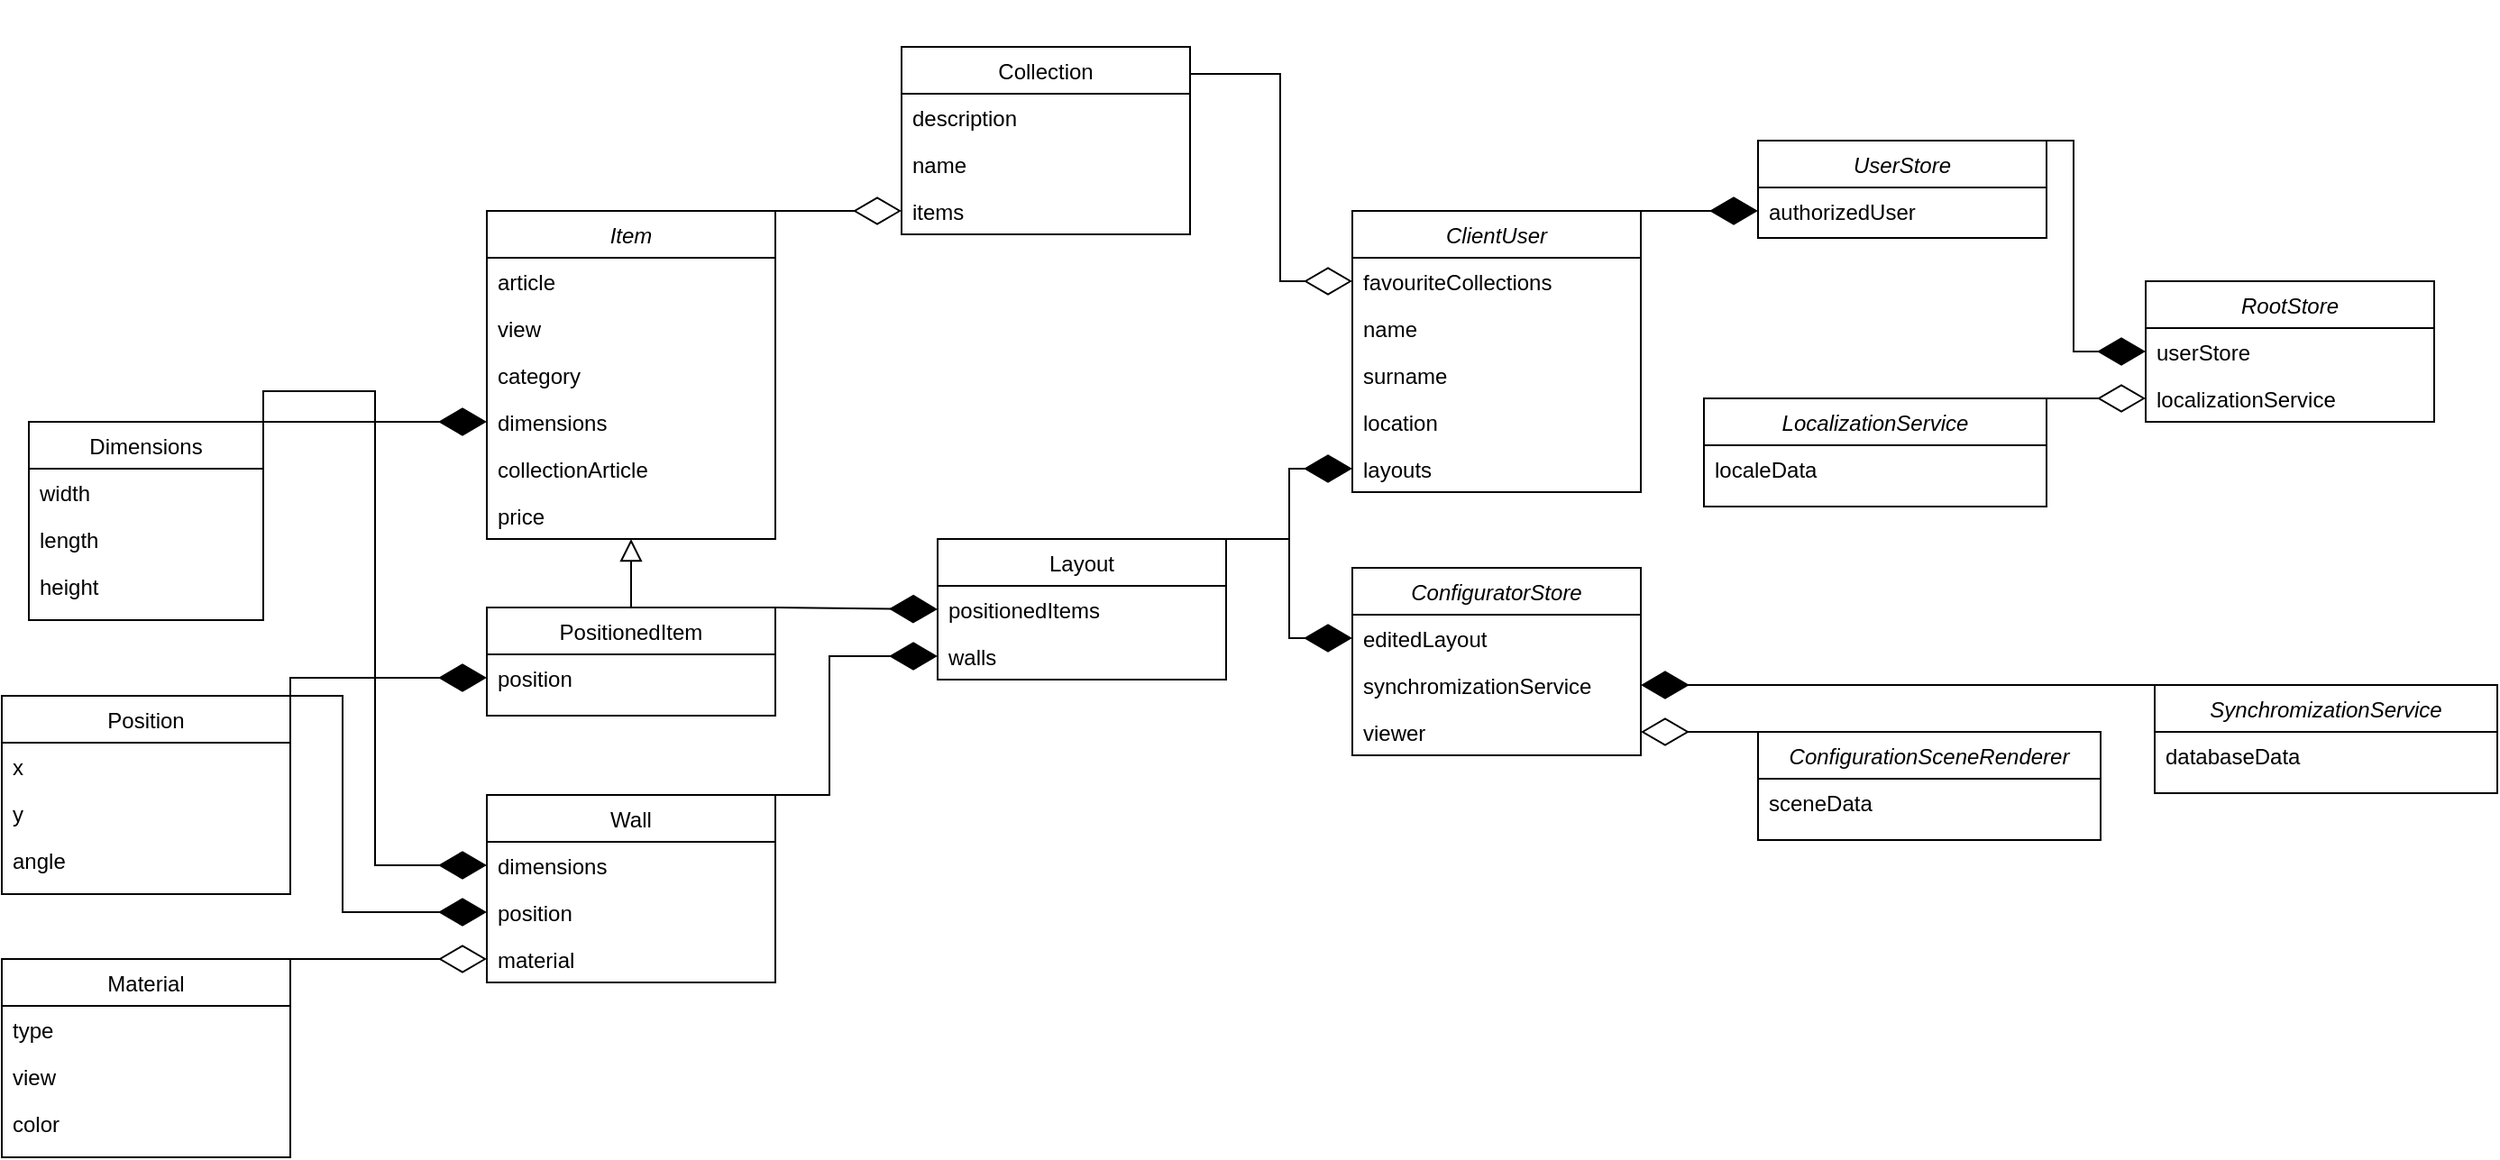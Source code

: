 <mxfile version="22.0.4" type="device">
  <diagram id="C5RBs43oDa-KdzZeNtuy" name="Page-1">
    <mxGraphModel dx="2469" dy="915" grid="1" gridSize="10" guides="1" tooltips="1" connect="1" arrows="1" fold="1" page="1" pageScale="1" pageWidth="827" pageHeight="1169" math="0" shadow="0">
      <root>
        <mxCell id="WIyWlLk6GJQsqaUBKTNV-0" />
        <mxCell id="WIyWlLk6GJQsqaUBKTNV-1" parent="WIyWlLk6GJQsqaUBKTNV-0" />
        <mxCell id="zkfFHV4jXpPFQw0GAbJ--0" value="Item" style="swimlane;fontStyle=2;align=center;verticalAlign=top;childLayout=stackLayout;horizontal=1;startSize=26;horizontalStack=0;resizeParent=1;resizeLast=0;collapsible=1;marginBottom=0;rounded=0;shadow=0;strokeWidth=1;" parent="WIyWlLk6GJQsqaUBKTNV-1" vertex="1">
          <mxGeometry x="220" y="120" width="160" height="182" as="geometry">
            <mxRectangle x="220" y="120" width="160" height="26" as="alternateBounds" />
          </mxGeometry>
        </mxCell>
        <mxCell id="zkfFHV4jXpPFQw0GAbJ--1" value="article" style="text;align=left;verticalAlign=top;spacingLeft=4;spacingRight=4;overflow=hidden;rotatable=0;points=[[0,0.5],[1,0.5]];portConstraint=eastwest;" parent="zkfFHV4jXpPFQw0GAbJ--0" vertex="1">
          <mxGeometry y="26" width="160" height="26" as="geometry" />
        </mxCell>
        <mxCell id="zkfFHV4jXpPFQw0GAbJ--2" value="view" style="text;align=left;verticalAlign=top;spacingLeft=4;spacingRight=4;overflow=hidden;rotatable=0;points=[[0,0.5],[1,0.5]];portConstraint=eastwest;rounded=0;shadow=0;html=0;" parent="zkfFHV4jXpPFQw0GAbJ--0" vertex="1">
          <mxGeometry y="52" width="160" height="26" as="geometry" />
        </mxCell>
        <mxCell id="zkfFHV4jXpPFQw0GAbJ--3" value="category" style="text;align=left;verticalAlign=top;spacingLeft=4;spacingRight=4;overflow=hidden;rotatable=0;points=[[0,0.5],[1,0.5]];portConstraint=eastwest;rounded=0;shadow=0;html=0;" parent="zkfFHV4jXpPFQw0GAbJ--0" vertex="1">
          <mxGeometry y="78" width="160" height="26" as="geometry" />
        </mxCell>
        <mxCell id="eBgtfRYBYmW4oGeO4vm_-1" value="dimensions" style="text;align=left;verticalAlign=top;spacingLeft=4;spacingRight=4;overflow=hidden;rotatable=0;points=[[0,0.5],[1,0.5]];portConstraint=eastwest;rounded=0;shadow=0;html=0;" parent="zkfFHV4jXpPFQw0GAbJ--0" vertex="1">
          <mxGeometry y="104" width="160" height="26" as="geometry" />
        </mxCell>
        <mxCell id="eBgtfRYBYmW4oGeO4vm_-2" value="collectionArticle" style="text;align=left;verticalAlign=top;spacingLeft=4;spacingRight=4;overflow=hidden;rotatable=0;points=[[0,0.5],[1,0.5]];portConstraint=eastwest;rounded=0;shadow=0;html=0;" parent="zkfFHV4jXpPFQw0GAbJ--0" vertex="1">
          <mxGeometry y="130" width="160" height="26" as="geometry" />
        </mxCell>
        <mxCell id="eBgtfRYBYmW4oGeO4vm_-15" value="price" style="text;align=left;verticalAlign=top;spacingLeft=4;spacingRight=4;overflow=hidden;rotatable=0;points=[[0,0.5],[1,0.5]];portConstraint=eastwest;rounded=0;shadow=0;html=0;" parent="zkfFHV4jXpPFQw0GAbJ--0" vertex="1">
          <mxGeometry y="156" width="160" height="26" as="geometry" />
        </mxCell>
        <mxCell id="zkfFHV4jXpPFQw0GAbJ--6" value="PositionedItem" style="swimlane;fontStyle=0;align=center;verticalAlign=top;childLayout=stackLayout;horizontal=1;startSize=26;horizontalStack=0;resizeParent=1;resizeLast=0;collapsible=1;marginBottom=0;rounded=0;shadow=0;strokeWidth=1;" parent="WIyWlLk6GJQsqaUBKTNV-1" vertex="1">
          <mxGeometry x="220" y="340" width="160" height="60" as="geometry">
            <mxRectangle x="130" y="380" width="160" height="26" as="alternateBounds" />
          </mxGeometry>
        </mxCell>
        <mxCell id="zkfFHV4jXpPFQw0GAbJ--7" value="position" style="text;align=left;verticalAlign=top;spacingLeft=4;spacingRight=4;overflow=hidden;rotatable=0;points=[[0,0.5],[1,0.5]];portConstraint=eastwest;" parent="zkfFHV4jXpPFQw0GAbJ--6" vertex="1">
          <mxGeometry y="26" width="160" height="26" as="geometry" />
        </mxCell>
        <mxCell id="zkfFHV4jXpPFQw0GAbJ--12" value="" style="endArrow=block;endSize=10;endFill=0;shadow=0;strokeWidth=1;rounded=0;edgeStyle=elbowEdgeStyle;elbow=vertical;" parent="WIyWlLk6GJQsqaUBKTNV-1" source="zkfFHV4jXpPFQw0GAbJ--6" target="zkfFHV4jXpPFQw0GAbJ--0" edge="1">
          <mxGeometry width="160" relative="1" as="geometry">
            <mxPoint x="200" y="203" as="sourcePoint" />
            <mxPoint x="200" y="203" as="targetPoint" />
          </mxGeometry>
        </mxCell>
        <mxCell id="eBgtfRYBYmW4oGeO4vm_-3" value="Position" style="swimlane;fontStyle=0;align=center;verticalAlign=top;childLayout=stackLayout;horizontal=1;startSize=26;horizontalStack=0;resizeParent=1;resizeLast=0;collapsible=1;marginBottom=0;rounded=0;shadow=0;strokeWidth=1;" parent="WIyWlLk6GJQsqaUBKTNV-1" vertex="1">
          <mxGeometry x="-49" y="389" width="160" height="110" as="geometry">
            <mxRectangle x="130" y="380" width="160" height="26" as="alternateBounds" />
          </mxGeometry>
        </mxCell>
        <mxCell id="eBgtfRYBYmW4oGeO4vm_-4" value="x" style="text;align=left;verticalAlign=top;spacingLeft=4;spacingRight=4;overflow=hidden;rotatable=0;points=[[0,0.5],[1,0.5]];portConstraint=eastwest;" parent="eBgtfRYBYmW4oGeO4vm_-3" vertex="1">
          <mxGeometry y="26" width="160" height="26" as="geometry" />
        </mxCell>
        <mxCell id="eBgtfRYBYmW4oGeO4vm_-5" value="y" style="text;align=left;verticalAlign=top;spacingLeft=4;spacingRight=4;overflow=hidden;rotatable=0;points=[[0,0.5],[1,0.5]];portConstraint=eastwest;" parent="eBgtfRYBYmW4oGeO4vm_-3" vertex="1">
          <mxGeometry y="52" width="160" height="26" as="geometry" />
        </mxCell>
        <mxCell id="eBgtfRYBYmW4oGeO4vm_-6" value="angle" style="text;align=left;verticalAlign=top;spacingLeft=4;spacingRight=4;overflow=hidden;rotatable=0;points=[[0,0.5],[1,0.5]];portConstraint=eastwest;" parent="eBgtfRYBYmW4oGeO4vm_-3" vertex="1">
          <mxGeometry y="78" width="160" height="26" as="geometry" />
        </mxCell>
        <mxCell id="eBgtfRYBYmW4oGeO4vm_-8" value="" style="endArrow=diamondThin;endFill=1;endSize=24;html=1;rounded=0;entryX=0;entryY=0.5;entryDx=0;entryDy=0;exitX=1;exitY=0;exitDx=0;exitDy=0;edgeStyle=orthogonalEdgeStyle;" parent="WIyWlLk6GJQsqaUBKTNV-1" source="eBgtfRYBYmW4oGeO4vm_-3" target="zkfFHV4jXpPFQw0GAbJ--7" edge="1">
          <mxGeometry width="160" relative="1" as="geometry">
            <mxPoint x="160" y="300" as="sourcePoint" />
            <mxPoint x="320" y="300" as="targetPoint" />
          </mxGeometry>
        </mxCell>
        <mxCell id="eBgtfRYBYmW4oGeO4vm_-9" value="Dimensions" style="swimlane;fontStyle=0;align=center;verticalAlign=top;childLayout=stackLayout;horizontal=1;startSize=26;horizontalStack=0;resizeParent=1;resizeLast=0;collapsible=1;marginBottom=0;rounded=0;shadow=0;strokeWidth=1;" parent="WIyWlLk6GJQsqaUBKTNV-1" vertex="1">
          <mxGeometry x="-34" y="237" width="130" height="110" as="geometry">
            <mxRectangle x="130" y="380" width="160" height="26" as="alternateBounds" />
          </mxGeometry>
        </mxCell>
        <mxCell id="eBgtfRYBYmW4oGeO4vm_-10" value="width" style="text;align=left;verticalAlign=top;spacingLeft=4;spacingRight=4;overflow=hidden;rotatable=0;points=[[0,0.5],[1,0.5]];portConstraint=eastwest;" parent="eBgtfRYBYmW4oGeO4vm_-9" vertex="1">
          <mxGeometry y="26" width="130" height="26" as="geometry" />
        </mxCell>
        <mxCell id="eBgtfRYBYmW4oGeO4vm_-11" value="length" style="text;align=left;verticalAlign=top;spacingLeft=4;spacingRight=4;overflow=hidden;rotatable=0;points=[[0,0.5],[1,0.5]];portConstraint=eastwest;" parent="eBgtfRYBYmW4oGeO4vm_-9" vertex="1">
          <mxGeometry y="52" width="130" height="26" as="geometry" />
        </mxCell>
        <mxCell id="eBgtfRYBYmW4oGeO4vm_-12" value="height" style="text;align=left;verticalAlign=top;spacingLeft=4;spacingRight=4;overflow=hidden;rotatable=0;points=[[0,0.5],[1,0.5]];portConstraint=eastwest;" parent="eBgtfRYBYmW4oGeO4vm_-9" vertex="1">
          <mxGeometry y="78" width="130" height="26" as="geometry" />
        </mxCell>
        <mxCell id="eBgtfRYBYmW4oGeO4vm_-14" value="" style="endArrow=diamondThin;endFill=1;endSize=24;html=1;rounded=0;entryX=0;entryY=0.5;entryDx=0;entryDy=0;exitX=1;exitY=0;exitDx=0;exitDy=0;edgeStyle=orthogonalEdgeStyle;" parent="WIyWlLk6GJQsqaUBKTNV-1" source="eBgtfRYBYmW4oGeO4vm_-9" target="eBgtfRYBYmW4oGeO4vm_-1" edge="1">
          <mxGeometry width="160" relative="1" as="geometry">
            <mxPoint x="110" y="230" as="sourcePoint" />
            <mxPoint x="230" y="389" as="targetPoint" />
            <Array as="points">
              <mxPoint x="85" y="237" />
            </Array>
          </mxGeometry>
        </mxCell>
        <mxCell id="eBgtfRYBYmW4oGeO4vm_-16" value="Collection" style="swimlane;fontStyle=0;align=center;verticalAlign=top;childLayout=stackLayout;horizontal=1;startSize=26;horizontalStack=0;resizeParent=1;resizeLast=0;collapsible=1;marginBottom=0;rounded=0;shadow=0;strokeWidth=1;" parent="WIyWlLk6GJQsqaUBKTNV-1" vertex="1">
          <mxGeometry x="450" y="29" width="160" height="104" as="geometry">
            <mxRectangle x="130" y="380" width="160" height="26" as="alternateBounds" />
          </mxGeometry>
        </mxCell>
        <mxCell id="eBgtfRYBYmW4oGeO4vm_-18" value="description" style="text;align=left;verticalAlign=top;spacingLeft=4;spacingRight=4;overflow=hidden;rotatable=0;points=[[0,0.5],[1,0.5]];portConstraint=eastwest;" parent="eBgtfRYBYmW4oGeO4vm_-16" vertex="1">
          <mxGeometry y="26" width="160" height="26" as="geometry" />
        </mxCell>
        <mxCell id="eBgtfRYBYmW4oGeO4vm_-17" value="name" style="text;align=left;verticalAlign=top;spacingLeft=4;spacingRight=4;overflow=hidden;rotatable=0;points=[[0,0.5],[1,0.5]];portConstraint=eastwest;" parent="eBgtfRYBYmW4oGeO4vm_-16" vertex="1">
          <mxGeometry y="52" width="160" height="26" as="geometry" />
        </mxCell>
        <mxCell id="eBgtfRYBYmW4oGeO4vm_-19" value="items" style="text;align=left;verticalAlign=top;spacingLeft=4;spacingRight=4;overflow=hidden;rotatable=0;points=[[0,0.5],[1,0.5]];portConstraint=eastwest;" parent="eBgtfRYBYmW4oGeO4vm_-16" vertex="1">
          <mxGeometry y="78" width="160" height="26" as="geometry" />
        </mxCell>
        <mxCell id="eBgtfRYBYmW4oGeO4vm_-20" value="" style="endArrow=diamondThin;endFill=0;endSize=24;html=1;rounded=0;entryX=0;entryY=0.5;entryDx=0;entryDy=0;exitX=1;exitY=0;exitDx=0;exitDy=0;" parent="WIyWlLk6GJQsqaUBKTNV-1" source="zkfFHV4jXpPFQw0GAbJ--0" target="eBgtfRYBYmW4oGeO4vm_-19" edge="1">
          <mxGeometry width="160" relative="1" as="geometry">
            <mxPoint x="370" y="260" as="sourcePoint" />
            <mxPoint x="530" y="260" as="targetPoint" />
          </mxGeometry>
        </mxCell>
        <mxCell id="eBgtfRYBYmW4oGeO4vm_-22" value="Wall" style="swimlane;fontStyle=0;align=center;verticalAlign=top;childLayout=stackLayout;horizontal=1;startSize=26;horizontalStack=0;resizeParent=1;resizeLast=0;collapsible=1;marginBottom=0;rounded=0;shadow=0;strokeWidth=1;" parent="WIyWlLk6GJQsqaUBKTNV-1" vertex="1">
          <mxGeometry x="220" y="444" width="160" height="104" as="geometry">
            <mxRectangle x="130" y="380" width="160" height="26" as="alternateBounds" />
          </mxGeometry>
        </mxCell>
        <mxCell id="eBgtfRYBYmW4oGeO4vm_-23" value="dimensions" style="text;align=left;verticalAlign=top;spacingLeft=4;spacingRight=4;overflow=hidden;rotatable=0;points=[[0,0.5],[1,0.5]];portConstraint=eastwest;" parent="eBgtfRYBYmW4oGeO4vm_-22" vertex="1">
          <mxGeometry y="26" width="160" height="26" as="geometry" />
        </mxCell>
        <mxCell id="eBgtfRYBYmW4oGeO4vm_-24" value="position" style="text;align=left;verticalAlign=top;spacingLeft=4;spacingRight=4;overflow=hidden;rotatable=0;points=[[0,0.5],[1,0.5]];portConstraint=eastwest;" parent="eBgtfRYBYmW4oGeO4vm_-22" vertex="1">
          <mxGeometry y="52" width="160" height="26" as="geometry" />
        </mxCell>
        <mxCell id="eBgtfRYBYmW4oGeO4vm_-40" value="material" style="text;align=left;verticalAlign=top;spacingLeft=4;spacingRight=4;overflow=hidden;rotatable=0;points=[[0,0.5],[1,0.5]];portConstraint=eastwest;" parent="eBgtfRYBYmW4oGeO4vm_-22" vertex="1">
          <mxGeometry y="78" width="160" height="26" as="geometry" />
        </mxCell>
        <mxCell id="eBgtfRYBYmW4oGeO4vm_-25" value="" style="endArrow=diamondThin;endFill=1;endSize=24;html=1;rounded=0;entryX=0;entryY=0.5;entryDx=0;entryDy=0;exitX=1;exitY=0;exitDx=0;exitDy=0;edgeStyle=elbowEdgeStyle;" parent="WIyWlLk6GJQsqaUBKTNV-1" source="eBgtfRYBYmW4oGeO4vm_-3" target="eBgtfRYBYmW4oGeO4vm_-24" edge="1">
          <mxGeometry width="160" relative="1" as="geometry">
            <mxPoint x="160" y="389" as="sourcePoint" />
            <mxPoint x="230" y="389" as="targetPoint" />
            <Array as="points">
              <mxPoint x="140" y="470" />
            </Array>
          </mxGeometry>
        </mxCell>
        <mxCell id="eBgtfRYBYmW4oGeO4vm_-27" value="" style="endArrow=diamondThin;endFill=1;endSize=24;html=1;rounded=0;entryX=0;entryY=0.5;entryDx=0;entryDy=0;exitX=1;exitY=0;exitDx=0;exitDy=0;edgeStyle=orthogonalEdgeStyle;" parent="WIyWlLk6GJQsqaUBKTNV-1" source="eBgtfRYBYmW4oGeO4vm_-9" target="eBgtfRYBYmW4oGeO4vm_-23" edge="1">
          <mxGeometry width="160" relative="1" as="geometry">
            <mxPoint x="110" y="458" as="sourcePoint" />
            <mxPoint x="250" y="535" as="targetPoint" />
            <Array as="points">
              <mxPoint x="96" y="220" />
              <mxPoint x="158" y="220" />
              <mxPoint x="158" y="483" />
            </Array>
          </mxGeometry>
        </mxCell>
        <mxCell id="eBgtfRYBYmW4oGeO4vm_-28" value="Layout" style="swimlane;fontStyle=0;align=center;verticalAlign=top;childLayout=stackLayout;horizontal=1;startSize=26;horizontalStack=0;resizeParent=1;resizeLast=0;collapsible=1;marginBottom=0;rounded=0;shadow=0;strokeWidth=1;" parent="WIyWlLk6GJQsqaUBKTNV-1" vertex="1">
          <mxGeometry x="470" y="302" width="160" height="78" as="geometry">
            <mxRectangle x="130" y="380" width="160" height="26" as="alternateBounds" />
          </mxGeometry>
        </mxCell>
        <mxCell id="eBgtfRYBYmW4oGeO4vm_-29" value="positionedItems" style="text;align=left;verticalAlign=top;spacingLeft=4;spacingRight=4;overflow=hidden;rotatable=0;points=[[0,0.5],[1,0.5]];portConstraint=eastwest;" parent="eBgtfRYBYmW4oGeO4vm_-28" vertex="1">
          <mxGeometry y="26" width="160" height="26" as="geometry" />
        </mxCell>
        <mxCell id="eBgtfRYBYmW4oGeO4vm_-31" value="walls" style="text;align=left;verticalAlign=top;spacingLeft=4;spacingRight=4;overflow=hidden;rotatable=0;points=[[0,0.5],[1,0.5]];portConstraint=eastwest;" parent="eBgtfRYBYmW4oGeO4vm_-28" vertex="1">
          <mxGeometry y="52" width="160" height="26" as="geometry" />
        </mxCell>
        <mxCell id="eBgtfRYBYmW4oGeO4vm_-30" value="" style="endArrow=diamondThin;endFill=1;endSize=24;html=1;rounded=0;entryX=0;entryY=0.5;entryDx=0;entryDy=0;exitX=1;exitY=0;exitDx=0;exitDy=0;" parent="WIyWlLk6GJQsqaUBKTNV-1" source="zkfFHV4jXpPFQw0GAbJ--6" target="eBgtfRYBYmW4oGeO4vm_-29" edge="1">
          <mxGeometry width="160" relative="1" as="geometry">
            <mxPoint x="110" y="438" as="sourcePoint" />
            <mxPoint x="230" y="389" as="targetPoint" />
          </mxGeometry>
        </mxCell>
        <mxCell id="eBgtfRYBYmW4oGeO4vm_-32" value="" style="endArrow=diamondThin;endFill=1;endSize=24;html=1;rounded=0;entryX=0;entryY=0.5;entryDx=0;entryDy=0;exitX=1;exitY=0;exitDx=0;exitDy=0;edgeStyle=orthogonalEdgeStyle;" parent="WIyWlLk6GJQsqaUBKTNV-1" source="eBgtfRYBYmW4oGeO4vm_-22" target="eBgtfRYBYmW4oGeO4vm_-31" edge="1">
          <mxGeometry width="160" relative="1" as="geometry">
            <mxPoint x="390" y="350" as="sourcePoint" />
            <mxPoint x="510" y="433" as="targetPoint" />
            <Array as="points">
              <mxPoint x="410" y="444" />
              <mxPoint x="410" y="367" />
            </Array>
          </mxGeometry>
        </mxCell>
        <mxCell id="eBgtfRYBYmW4oGeO4vm_-33" value="ClientUser" style="swimlane;fontStyle=2;align=center;verticalAlign=top;childLayout=stackLayout;horizontal=1;startSize=26;horizontalStack=0;resizeParent=1;resizeLast=0;collapsible=1;marginBottom=0;rounded=0;shadow=0;strokeWidth=1;" parent="WIyWlLk6GJQsqaUBKTNV-1" vertex="1">
          <mxGeometry x="700" y="120" width="160" height="156" as="geometry">
            <mxRectangle x="220" y="120" width="160" height="26" as="alternateBounds" />
          </mxGeometry>
        </mxCell>
        <mxCell id="eBgtfRYBYmW4oGeO4vm_-51" value="favouriteCollections" style="text;align=left;verticalAlign=top;spacingLeft=4;spacingRight=4;overflow=hidden;rotatable=0;points=[[0,0.5],[1,0.5]];portConstraint=eastwest;rounded=0;shadow=0;html=0;" parent="eBgtfRYBYmW4oGeO4vm_-33" vertex="1">
          <mxGeometry y="26" width="160" height="26" as="geometry" />
        </mxCell>
        <mxCell id="eBgtfRYBYmW4oGeO4vm_-34" value="name" style="text;align=left;verticalAlign=top;spacingLeft=4;spacingRight=4;overflow=hidden;rotatable=0;points=[[0,0.5],[1,0.5]];portConstraint=eastwest;" parent="eBgtfRYBYmW4oGeO4vm_-33" vertex="1">
          <mxGeometry y="52" width="160" height="26" as="geometry" />
        </mxCell>
        <mxCell id="eBgtfRYBYmW4oGeO4vm_-35" value="surname" style="text;align=left;verticalAlign=top;spacingLeft=4;spacingRight=4;overflow=hidden;rotatable=0;points=[[0,0.5],[1,0.5]];portConstraint=eastwest;rounded=0;shadow=0;html=0;" parent="eBgtfRYBYmW4oGeO4vm_-33" vertex="1">
          <mxGeometry y="78" width="160" height="26" as="geometry" />
        </mxCell>
        <mxCell id="eBgtfRYBYmW4oGeO4vm_-36" value="location" style="text;align=left;verticalAlign=top;spacingLeft=4;spacingRight=4;overflow=hidden;rotatable=0;points=[[0,0.5],[1,0.5]];portConstraint=eastwest;rounded=0;shadow=0;html=0;" parent="eBgtfRYBYmW4oGeO4vm_-33" vertex="1">
          <mxGeometry y="104" width="160" height="26" as="geometry" />
        </mxCell>
        <mxCell id="eBgtfRYBYmW4oGeO4vm_-37" value="layouts" style="text;align=left;verticalAlign=top;spacingLeft=4;spacingRight=4;overflow=hidden;rotatable=0;points=[[0,0.5],[1,0.5]];portConstraint=eastwest;rounded=0;shadow=0;html=0;" parent="eBgtfRYBYmW4oGeO4vm_-33" vertex="1">
          <mxGeometry y="130" width="160" height="26" as="geometry" />
        </mxCell>
        <mxCell id="eBgtfRYBYmW4oGeO4vm_-41" value="Material" style="swimlane;fontStyle=0;align=center;verticalAlign=top;childLayout=stackLayout;horizontal=1;startSize=26;horizontalStack=0;resizeParent=1;resizeLast=0;collapsible=1;marginBottom=0;rounded=0;shadow=0;strokeWidth=1;" parent="WIyWlLk6GJQsqaUBKTNV-1" vertex="1">
          <mxGeometry x="-49" y="535" width="160" height="110" as="geometry">
            <mxRectangle x="130" y="380" width="160" height="26" as="alternateBounds" />
          </mxGeometry>
        </mxCell>
        <mxCell id="eBgtfRYBYmW4oGeO4vm_-42" value="type" style="text;align=left;verticalAlign=top;spacingLeft=4;spacingRight=4;overflow=hidden;rotatable=0;points=[[0,0.5],[1,0.5]];portConstraint=eastwest;" parent="eBgtfRYBYmW4oGeO4vm_-41" vertex="1">
          <mxGeometry y="26" width="160" height="26" as="geometry" />
        </mxCell>
        <mxCell id="eBgtfRYBYmW4oGeO4vm_-43" value="view" style="text;align=left;verticalAlign=top;spacingLeft=4;spacingRight=4;overflow=hidden;rotatable=0;points=[[0,0.5],[1,0.5]];portConstraint=eastwest;" parent="eBgtfRYBYmW4oGeO4vm_-41" vertex="1">
          <mxGeometry y="52" width="160" height="26" as="geometry" />
        </mxCell>
        <mxCell id="eBgtfRYBYmW4oGeO4vm_-44" value="color" style="text;align=left;verticalAlign=top;spacingLeft=4;spacingRight=4;overflow=hidden;rotatable=0;points=[[0,0.5],[1,0.5]];portConstraint=eastwest;" parent="eBgtfRYBYmW4oGeO4vm_-41" vertex="1">
          <mxGeometry y="78" width="160" height="26" as="geometry" />
        </mxCell>
        <mxCell id="eBgtfRYBYmW4oGeO4vm_-45" value="" style="endArrow=diamondThin;endFill=0;endSize=24;html=1;rounded=0;entryX=0;entryY=0.5;entryDx=0;entryDy=0;exitX=1;exitY=0;exitDx=0;exitDy=0;" parent="WIyWlLk6GJQsqaUBKTNV-1" source="eBgtfRYBYmW4oGeO4vm_-41" target="eBgtfRYBYmW4oGeO4vm_-40" edge="1">
          <mxGeometry width="160" relative="1" as="geometry">
            <mxPoint x="390" y="145" as="sourcePoint" />
            <mxPoint x="470" y="145" as="targetPoint" />
          </mxGeometry>
        </mxCell>
        <mxCell id="eBgtfRYBYmW4oGeO4vm_-52" value="" style="endArrow=diamondThin;endFill=0;endSize=24;html=1;rounded=0;entryX=0;entryY=0.5;entryDx=0;entryDy=0;exitX=1;exitY=0;exitDx=0;exitDy=0;edgeStyle=orthogonalEdgeStyle;" parent="WIyWlLk6GJQsqaUBKTNV-1" source="eBgtfRYBYmW4oGeO4vm_-16" target="eBgtfRYBYmW4oGeO4vm_-51" edge="1">
          <mxGeometry width="160" relative="1" as="geometry">
            <mxPoint x="390" y="145" as="sourcePoint" />
            <mxPoint x="470" y="145" as="targetPoint" />
            <Array as="points">
              <mxPoint x="660" y="44" />
              <mxPoint x="660" y="159" />
            </Array>
          </mxGeometry>
        </mxCell>
        <mxCell id="eBgtfRYBYmW4oGeO4vm_-53" value="" style="endArrow=diamondThin;endFill=1;endSize=24;html=1;rounded=0;entryX=0;entryY=0.5;entryDx=0;entryDy=0;exitX=1;exitY=0;exitDx=0;exitDy=0;edgeStyle=elbowEdgeStyle;" parent="WIyWlLk6GJQsqaUBKTNV-1" source="eBgtfRYBYmW4oGeO4vm_-28" target="eBgtfRYBYmW4oGeO4vm_-37" edge="1">
          <mxGeometry width="160" relative="1" as="geometry">
            <mxPoint x="390" y="350" as="sourcePoint" />
            <mxPoint x="480" y="351" as="targetPoint" />
          </mxGeometry>
        </mxCell>
        <mxCell id="uuYI801gAdjoVux8yo6F-0" value="ConfiguratorStore" style="swimlane;fontStyle=2;align=center;verticalAlign=top;childLayout=stackLayout;horizontal=1;startSize=26;horizontalStack=0;resizeParent=1;resizeLast=0;collapsible=1;marginBottom=0;rounded=0;shadow=0;strokeWidth=1;" vertex="1" parent="WIyWlLk6GJQsqaUBKTNV-1">
          <mxGeometry x="700" y="318" width="160" height="104" as="geometry">
            <mxRectangle x="220" y="120" width="160" height="26" as="alternateBounds" />
          </mxGeometry>
        </mxCell>
        <mxCell id="uuYI801gAdjoVux8yo6F-1" value="editedLayout" style="text;align=left;verticalAlign=top;spacingLeft=4;spacingRight=4;overflow=hidden;rotatable=0;points=[[0,0.5],[1,0.5]];portConstraint=eastwest;rounded=0;shadow=0;html=0;" vertex="1" parent="uuYI801gAdjoVux8yo6F-0">
          <mxGeometry y="26" width="160" height="26" as="geometry" />
        </mxCell>
        <mxCell id="uuYI801gAdjoVux8yo6F-5" value="synchromizationService" style="text;align=left;verticalAlign=top;spacingLeft=4;spacingRight=4;overflow=hidden;rotatable=0;points=[[0,0.5],[1,0.5]];portConstraint=eastwest;rounded=0;shadow=0;html=0;" vertex="1" parent="uuYI801gAdjoVux8yo6F-0">
          <mxGeometry y="52" width="160" height="26" as="geometry" />
        </mxCell>
        <mxCell id="uuYI801gAdjoVux8yo6F-20" value="viewer" style="text;align=left;verticalAlign=top;spacingLeft=4;spacingRight=4;overflow=hidden;rotatable=0;points=[[0,0.5],[1,0.5]];portConstraint=eastwest;rounded=0;shadow=0;html=0;" vertex="1" parent="uuYI801gAdjoVux8yo6F-0">
          <mxGeometry y="78" width="160" height="26" as="geometry" />
        </mxCell>
        <mxCell id="uuYI801gAdjoVux8yo6F-6" value="ConfigurationSceneRenderer" style="swimlane;fontStyle=2;align=center;verticalAlign=top;childLayout=stackLayout;horizontal=1;startSize=26;horizontalStack=0;resizeParent=1;resizeLast=0;collapsible=1;marginBottom=0;rounded=0;shadow=0;strokeWidth=1;" vertex="1" parent="WIyWlLk6GJQsqaUBKTNV-1">
          <mxGeometry x="925" y="409" width="190" height="60" as="geometry">
            <mxRectangle x="220" y="120" width="160" height="26" as="alternateBounds" />
          </mxGeometry>
        </mxCell>
        <mxCell id="uuYI801gAdjoVux8yo6F-7" value="sceneData" style="text;align=left;verticalAlign=top;spacingLeft=4;spacingRight=4;overflow=hidden;rotatable=0;points=[[0,0.5],[1,0.5]];portConstraint=eastwest;rounded=0;shadow=0;html=0;" vertex="1" parent="uuYI801gAdjoVux8yo6F-6">
          <mxGeometry y="26" width="190" height="26" as="geometry" />
        </mxCell>
        <mxCell id="uuYI801gAdjoVux8yo6F-11" value="" style="endArrow=diamondThin;endFill=1;endSize=24;html=1;rounded=0;entryX=0;entryY=0.5;entryDx=0;entryDy=0;exitX=1;exitY=0;exitDx=0;exitDy=0;edgeStyle=elbowEdgeStyle;" edge="1" parent="WIyWlLk6GJQsqaUBKTNV-1" source="eBgtfRYBYmW4oGeO4vm_-28" target="uuYI801gAdjoVux8yo6F-1">
          <mxGeometry width="160" relative="1" as="geometry">
            <mxPoint x="1100" y="348" as="sourcePoint" />
            <mxPoint x="1030" y="395" as="targetPoint" />
          </mxGeometry>
        </mxCell>
        <mxCell id="uuYI801gAdjoVux8yo6F-12" value="UserStore" style="swimlane;fontStyle=2;align=center;verticalAlign=top;childLayout=stackLayout;horizontal=1;startSize=26;horizontalStack=0;resizeParent=1;resizeLast=0;collapsible=1;marginBottom=0;rounded=0;shadow=0;strokeWidth=1;" vertex="1" parent="WIyWlLk6GJQsqaUBKTNV-1">
          <mxGeometry x="925" y="81" width="160" height="54" as="geometry">
            <mxRectangle x="220" y="120" width="160" height="26" as="alternateBounds" />
          </mxGeometry>
        </mxCell>
        <mxCell id="uuYI801gAdjoVux8yo6F-13" value="authorizedUser" style="text;align=left;verticalAlign=top;spacingLeft=4;spacingRight=4;overflow=hidden;rotatable=0;points=[[0,0.5],[1,0.5]];portConstraint=eastwest;rounded=0;shadow=0;html=0;" vertex="1" parent="uuYI801gAdjoVux8yo6F-12">
          <mxGeometry y="26" width="160" height="26" as="geometry" />
        </mxCell>
        <mxCell id="uuYI801gAdjoVux8yo6F-15" value="" style="endArrow=diamondThin;endFill=0;endSize=24;html=1;rounded=0;entryX=1;entryY=0.5;entryDx=0;entryDy=0;exitX=0;exitY=0;exitDx=0;exitDy=0;" edge="1" parent="WIyWlLk6GJQsqaUBKTNV-1" source="uuYI801gAdjoVux8yo6F-6" target="uuYI801gAdjoVux8yo6F-20">
          <mxGeometry width="160" relative="1" as="geometry">
            <mxPoint x="890" y="340" as="sourcePoint" />
            <mxPoint x="940" y="370" as="targetPoint" />
          </mxGeometry>
        </mxCell>
        <mxCell id="uuYI801gAdjoVux8yo6F-16" value="" style="endArrow=diamondThin;endFill=1;endSize=24;html=1;rounded=0;exitX=1;exitY=0;exitDx=0;exitDy=0;edgeStyle=elbowEdgeStyle;entryX=0;entryY=0.5;entryDx=0;entryDy=0;" edge="1" parent="WIyWlLk6GJQsqaUBKTNV-1" source="eBgtfRYBYmW4oGeO4vm_-33" target="uuYI801gAdjoVux8yo6F-13">
          <mxGeometry width="160" relative="1" as="geometry">
            <mxPoint x="870" y="275" as="sourcePoint" />
            <mxPoint x="940" y="210" as="targetPoint" />
          </mxGeometry>
        </mxCell>
        <mxCell id="uuYI801gAdjoVux8yo6F-18" value="SynchromizationService" style="swimlane;fontStyle=2;align=center;verticalAlign=top;childLayout=stackLayout;horizontal=1;startSize=26;horizontalStack=0;resizeParent=1;resizeLast=0;collapsible=1;marginBottom=0;rounded=0;shadow=0;strokeWidth=1;" vertex="1" parent="WIyWlLk6GJQsqaUBKTNV-1">
          <mxGeometry x="1145" y="383" width="190" height="60" as="geometry">
            <mxRectangle x="220" y="120" width="160" height="26" as="alternateBounds" />
          </mxGeometry>
        </mxCell>
        <mxCell id="uuYI801gAdjoVux8yo6F-19" value="databaseData" style="text;align=left;verticalAlign=top;spacingLeft=4;spacingRight=4;overflow=hidden;rotatable=0;points=[[0,0.5],[1,0.5]];portConstraint=eastwest;rounded=0;shadow=0;html=0;" vertex="1" parent="uuYI801gAdjoVux8yo6F-18">
          <mxGeometry y="26" width="190" height="26" as="geometry" />
        </mxCell>
        <mxCell id="uuYI801gAdjoVux8yo6F-21" value="" style="endArrow=diamondThin;endFill=1;endSize=24;html=1;rounded=0;entryX=1;entryY=0.5;entryDx=0;entryDy=0;edgeStyle=elbowEdgeStyle;exitX=0;exitY=0;exitDx=0;exitDy=0;" edge="1" parent="WIyWlLk6GJQsqaUBKTNV-1" source="uuYI801gAdjoVux8yo6F-18" target="uuYI801gAdjoVux8yo6F-5">
          <mxGeometry width="160" relative="1" as="geometry">
            <mxPoint x="650" y="310" as="sourcePoint" />
            <mxPoint x="710" y="367" as="targetPoint" />
          </mxGeometry>
        </mxCell>
        <mxCell id="uuYI801gAdjoVux8yo6F-23" value="RootStore" style="swimlane;fontStyle=2;align=center;verticalAlign=top;childLayout=stackLayout;horizontal=1;startSize=26;horizontalStack=0;resizeParent=1;resizeLast=0;collapsible=1;marginBottom=0;rounded=0;shadow=0;strokeWidth=1;" vertex="1" parent="WIyWlLk6GJQsqaUBKTNV-1">
          <mxGeometry x="1140" y="159" width="160" height="78" as="geometry">
            <mxRectangle x="220" y="120" width="160" height="26" as="alternateBounds" />
          </mxGeometry>
        </mxCell>
        <mxCell id="uuYI801gAdjoVux8yo6F-24" value="userStore" style="text;align=left;verticalAlign=top;spacingLeft=4;spacingRight=4;overflow=hidden;rotatable=0;points=[[0,0.5],[1,0.5]];portConstraint=eastwest;rounded=0;shadow=0;html=0;" vertex="1" parent="uuYI801gAdjoVux8yo6F-23">
          <mxGeometry y="26" width="160" height="26" as="geometry" />
        </mxCell>
        <mxCell id="uuYI801gAdjoVux8yo6F-25" value="localizationService" style="text;align=left;verticalAlign=top;spacingLeft=4;spacingRight=4;overflow=hidden;rotatable=0;points=[[0,0.5],[1,0.5]];portConstraint=eastwest;rounded=0;shadow=0;html=0;" vertex="1" parent="uuYI801gAdjoVux8yo6F-23">
          <mxGeometry y="52" width="160" height="26" as="geometry" />
        </mxCell>
        <mxCell id="uuYI801gAdjoVux8yo6F-26" value="" style="endArrow=diamondThin;endFill=1;endSize=24;html=1;rounded=0;exitX=1;exitY=0;exitDx=0;exitDy=0;edgeStyle=elbowEdgeStyle;entryX=0;entryY=0.5;entryDx=0;entryDy=0;" edge="1" parent="WIyWlLk6GJQsqaUBKTNV-1" source="uuYI801gAdjoVux8yo6F-12" target="uuYI801gAdjoVux8yo6F-24">
          <mxGeometry width="160" relative="1" as="geometry">
            <mxPoint x="870" y="130" as="sourcePoint" />
            <mxPoint x="935" y="130" as="targetPoint" />
            <Array as="points">
              <mxPoint x="1100" y="140" />
            </Array>
          </mxGeometry>
        </mxCell>
        <mxCell id="uuYI801gAdjoVux8yo6F-27" value="LocalizationService" style="swimlane;fontStyle=2;align=center;verticalAlign=top;childLayout=stackLayout;horizontal=1;startSize=26;horizontalStack=0;resizeParent=1;resizeLast=0;collapsible=1;marginBottom=0;rounded=0;shadow=0;strokeWidth=1;" vertex="1" parent="WIyWlLk6GJQsqaUBKTNV-1">
          <mxGeometry x="895" y="224" width="190" height="60" as="geometry">
            <mxRectangle x="220" y="120" width="160" height="26" as="alternateBounds" />
          </mxGeometry>
        </mxCell>
        <mxCell id="uuYI801gAdjoVux8yo6F-28" value="localeData" style="text;align=left;verticalAlign=top;spacingLeft=4;spacingRight=4;overflow=hidden;rotatable=0;points=[[0,0.5],[1,0.5]];portConstraint=eastwest;rounded=0;shadow=0;html=0;" vertex="1" parent="uuYI801gAdjoVux8yo6F-27">
          <mxGeometry y="26" width="190" height="26" as="geometry" />
        </mxCell>
        <mxCell id="uuYI801gAdjoVux8yo6F-29" value="" style="endArrow=diamondThin;endFill=0;endSize=24;html=1;rounded=0;entryX=0;entryY=0.5;entryDx=0;entryDy=0;exitX=1;exitY=0;exitDx=0;exitDy=0;" edge="1" parent="WIyWlLk6GJQsqaUBKTNV-1" source="uuYI801gAdjoVux8yo6F-27" target="uuYI801gAdjoVux8yo6F-25">
          <mxGeometry width="160" relative="1" as="geometry">
            <mxPoint x="935" y="419" as="sourcePoint" />
            <mxPoint x="870" y="419" as="targetPoint" />
          </mxGeometry>
        </mxCell>
      </root>
    </mxGraphModel>
  </diagram>
</mxfile>
